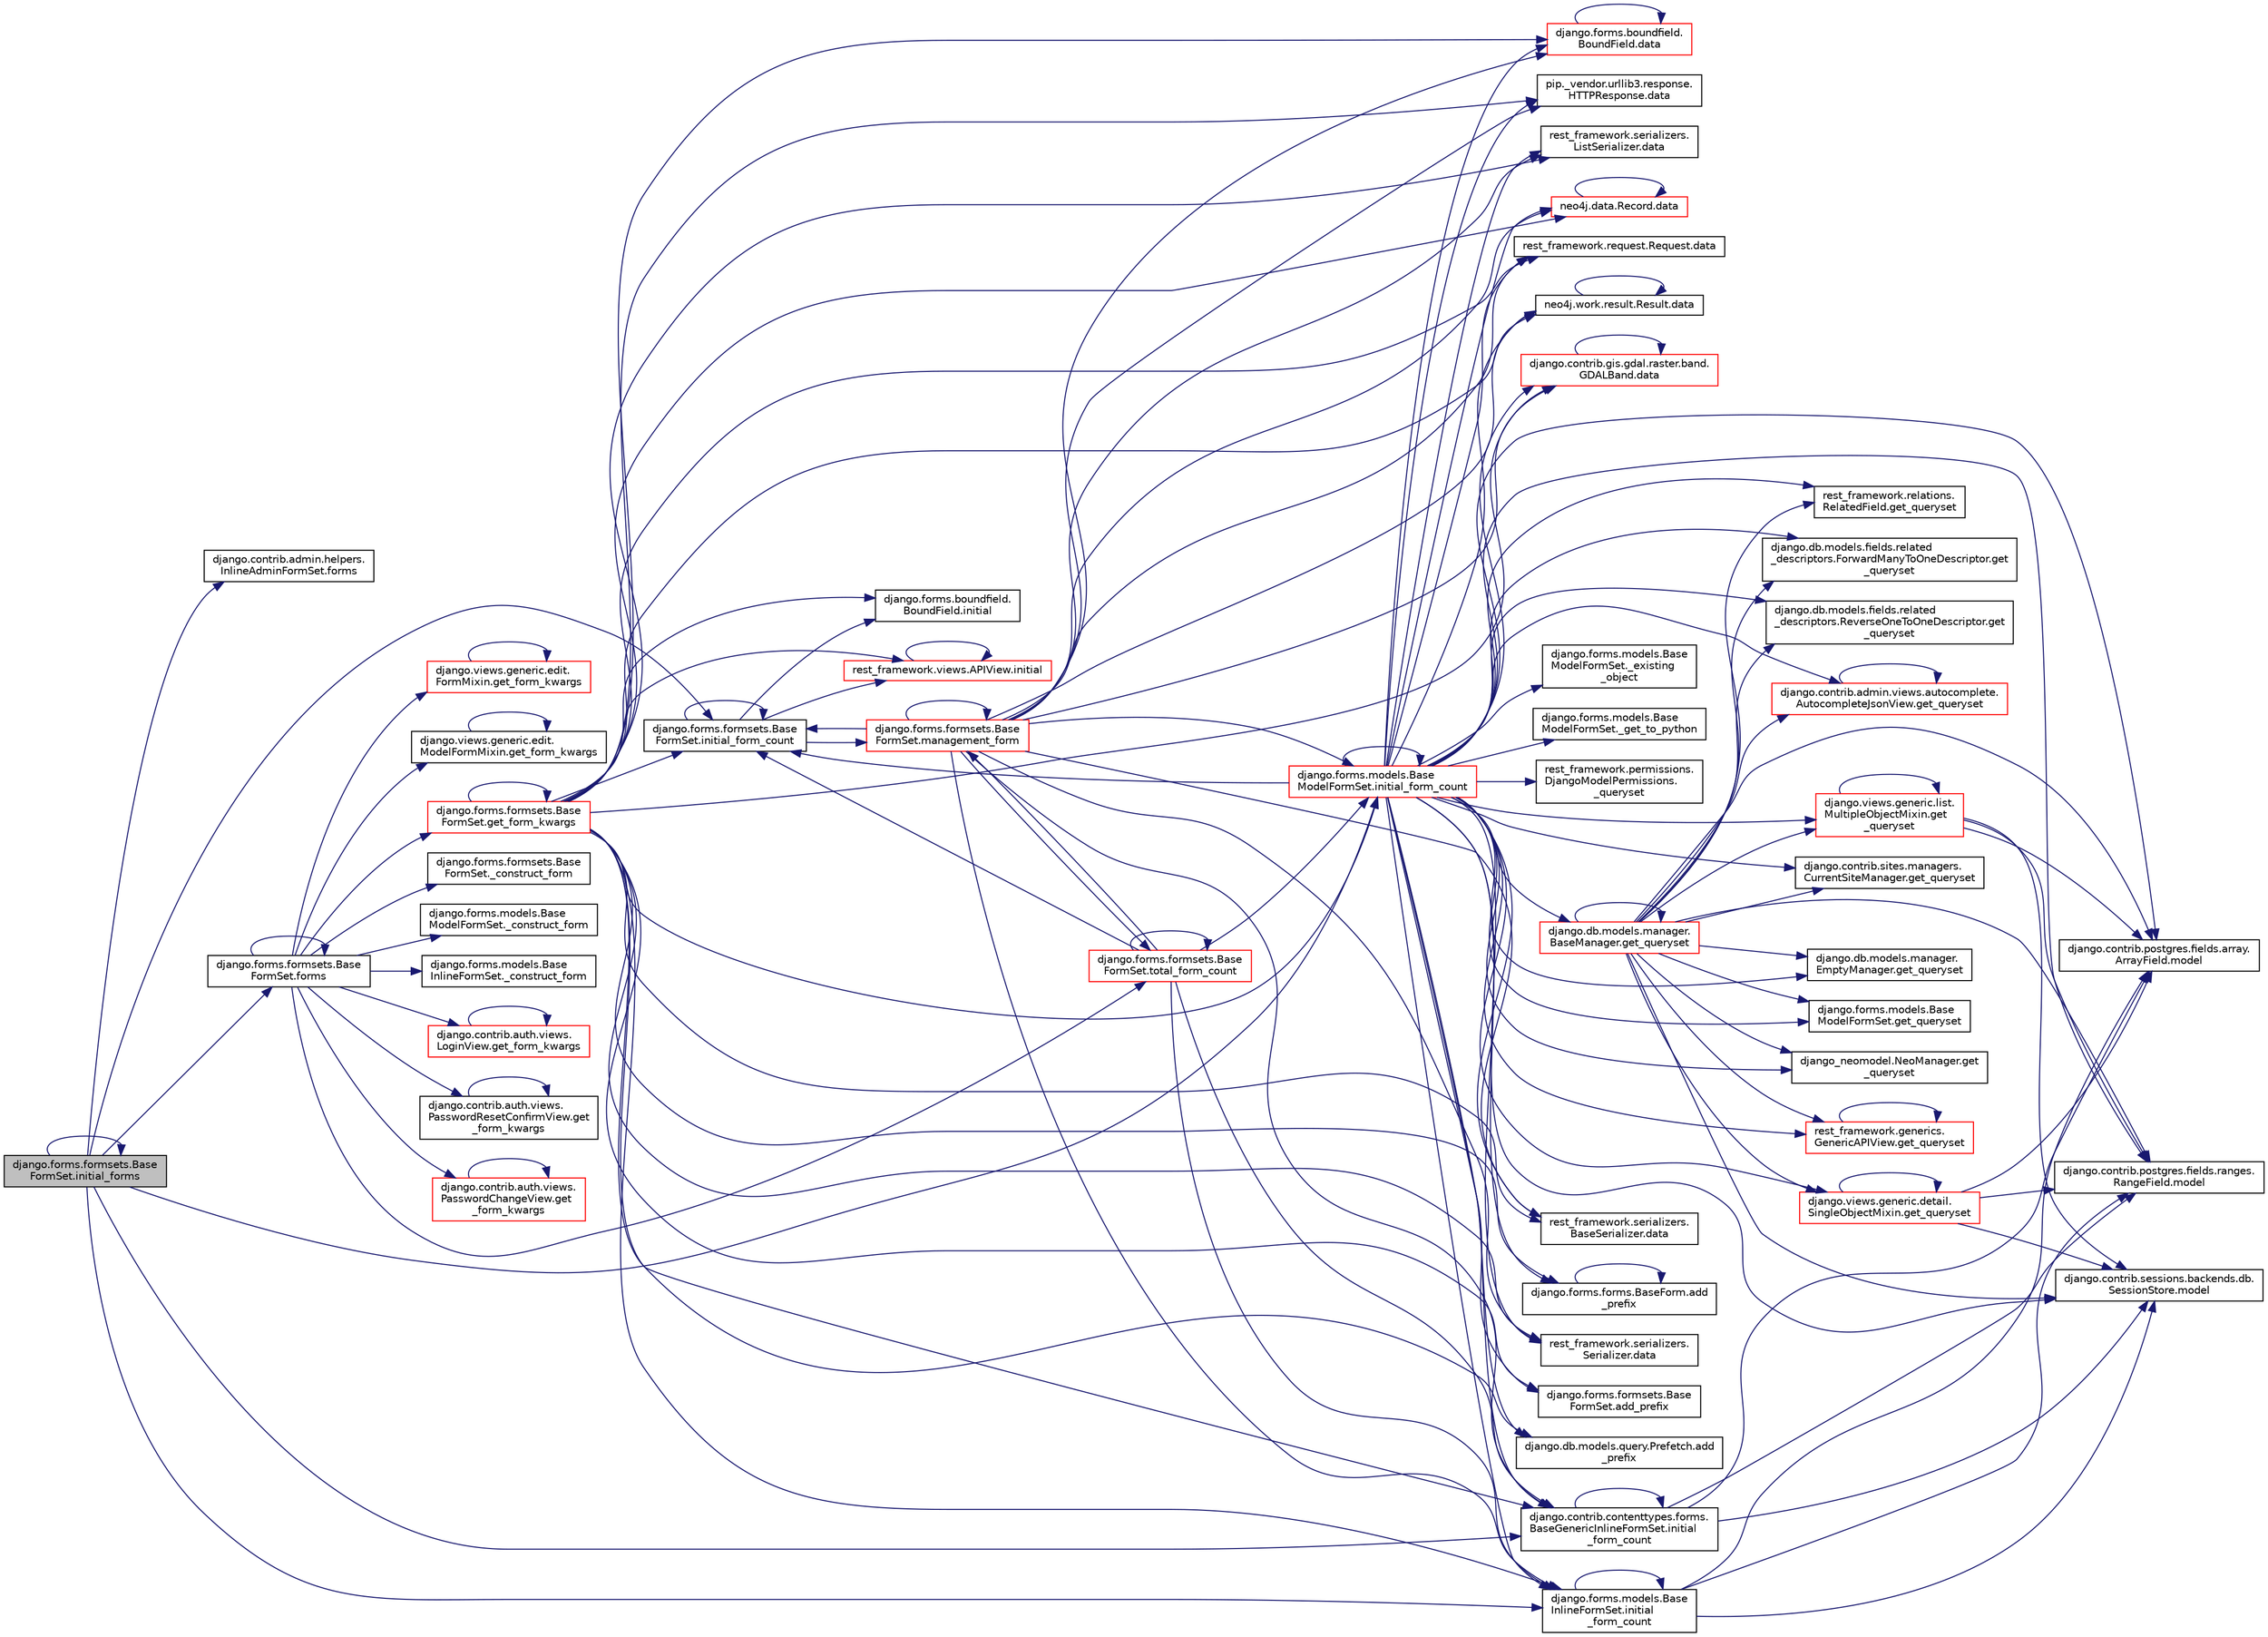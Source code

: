 digraph "django.forms.formsets.BaseFormSet.initial_forms"
{
 // LATEX_PDF_SIZE
  edge [fontname="Helvetica",fontsize="10",labelfontname="Helvetica",labelfontsize="10"];
  node [fontname="Helvetica",fontsize="10",shape=record];
  rankdir="LR";
  Node1 [label="django.forms.formsets.Base\lFormSet.initial_forms",height=0.2,width=0.4,color="black", fillcolor="grey75", style="filled", fontcolor="black",tooltip=" "];
  Node1 -> Node2 [color="midnightblue",fontsize="10",style="solid",fontname="Helvetica"];
  Node2 [label="django.contrib.admin.helpers.\lInlineAdminFormSet.forms",height=0.2,width=0.4,color="black", fillcolor="white", style="filled",URL="$db/d43/classdjango_1_1contrib_1_1admin_1_1helpers_1_1_inline_admin_form_set.html#a5f7dea78364630b55ad61ef019a34edc",tooltip=" "];
  Node1 -> Node3 [color="midnightblue",fontsize="10",style="solid",fontname="Helvetica"];
  Node3 [label="django.forms.formsets.Base\lFormSet.forms",height=0.2,width=0.4,color="black", fillcolor="white", style="filled",URL="$d5/d7f/classdjango_1_1forms_1_1formsets_1_1_base_form_set.html#a70cad149ce8de04397ad6b31f5f5497c",tooltip=" "];
  Node3 -> Node4 [color="midnightblue",fontsize="10",style="solid",fontname="Helvetica"];
  Node4 [label="django.forms.formsets.Base\lFormSet._construct_form",height=0.2,width=0.4,color="black", fillcolor="white", style="filled",URL="$d5/d7f/classdjango_1_1forms_1_1formsets_1_1_base_form_set.html#a77fbc0c9ae5a83ab728e709a4a313aa3",tooltip=" "];
  Node3 -> Node5 [color="midnightblue",fontsize="10",style="solid",fontname="Helvetica"];
  Node5 [label="django.forms.models.Base\lModelFormSet._construct_form",height=0.2,width=0.4,color="black", fillcolor="white", style="filled",URL="$d5/d31/classdjango_1_1forms_1_1models_1_1_base_model_form_set.html#a348b1ad9e9d4d35cd051b1eac28dab3f",tooltip=" "];
  Node3 -> Node6 [color="midnightblue",fontsize="10",style="solid",fontname="Helvetica"];
  Node6 [label="django.forms.models.Base\lInlineFormSet._construct_form",height=0.2,width=0.4,color="black", fillcolor="white", style="filled",URL="$d9/d21/classdjango_1_1forms_1_1models_1_1_base_inline_form_set.html#ae1b546b2614e92192a5f7777f8846c9d",tooltip=" "];
  Node3 -> Node3 [color="midnightblue",fontsize="10",style="solid",fontname="Helvetica"];
  Node3 -> Node7 [color="midnightblue",fontsize="10",style="solid",fontname="Helvetica"];
  Node7 [label="django.contrib.auth.views.\lLoginView.get_form_kwargs",height=0.2,width=0.4,color="red", fillcolor="white", style="filled",URL="$dd/d60/classdjango_1_1contrib_1_1auth_1_1views_1_1_login_view.html#acfe4d8339fbf103b4d0a3ab00ca515cb",tooltip=" "];
  Node7 -> Node7 [color="midnightblue",fontsize="10",style="solid",fontname="Helvetica"];
  Node3 -> Node755 [color="midnightblue",fontsize="10",style="solid",fontname="Helvetica"];
  Node755 [label="django.contrib.auth.views.\lPasswordResetConfirmView.get\l_form_kwargs",height=0.2,width=0.4,color="black", fillcolor="white", style="filled",URL="$da/d2d/classdjango_1_1contrib_1_1auth_1_1views_1_1_password_reset_confirm_view.html#a98c2c808d29b0e81720825d01c0d0de3",tooltip=" "];
  Node755 -> Node755 [color="midnightblue",fontsize="10",style="solid",fontname="Helvetica"];
  Node3 -> Node756 [color="midnightblue",fontsize="10",style="solid",fontname="Helvetica"];
  Node756 [label="django.contrib.auth.views.\lPasswordChangeView.get\l_form_kwargs",height=0.2,width=0.4,color="red", fillcolor="white", style="filled",URL="$d6/de8/classdjango_1_1contrib_1_1auth_1_1views_1_1_password_change_view.html#a819ee3cbfcf3ce40a8a1aa66bef97850",tooltip=" "];
  Node756 -> Node756 [color="midnightblue",fontsize="10",style="solid",fontname="Helvetica"];
  Node3 -> Node757 [color="midnightblue",fontsize="10",style="solid",fontname="Helvetica"];
  Node757 [label="django.views.generic.edit.\lFormMixin.get_form_kwargs",height=0.2,width=0.4,color="red", fillcolor="white", style="filled",URL="$df/d6a/classdjango_1_1views_1_1generic_1_1edit_1_1_form_mixin.html#a39553a35fb3f5f55c90d9f6355a57b78",tooltip=" "];
  Node757 -> Node757 [color="midnightblue",fontsize="10",style="solid",fontname="Helvetica"];
  Node3 -> Node785 [color="midnightblue",fontsize="10",style="solid",fontname="Helvetica"];
  Node785 [label="django.views.generic.edit.\lModelFormMixin.get_form_kwargs",height=0.2,width=0.4,color="black", fillcolor="white", style="filled",URL="$d9/de4/classdjango_1_1views_1_1generic_1_1edit_1_1_model_form_mixin.html#acb84732059397043dfe04440b12ac05b",tooltip=" "];
  Node785 -> Node785 [color="midnightblue",fontsize="10",style="solid",fontname="Helvetica"];
  Node3 -> Node786 [color="midnightblue",fontsize="10",style="solid",fontname="Helvetica"];
  Node786 [label="django.forms.formsets.Base\lFormSet.get_form_kwargs",height=0.2,width=0.4,color="red", fillcolor="white", style="filled",URL="$d5/d7f/classdjango_1_1forms_1_1formsets_1_1_base_form_set.html#a88de5b295c9504269cae259b3bcefc93",tooltip=" "];
  Node786 -> Node838 [color="midnightblue",fontsize="10",style="solid",fontname="Helvetica"];
  Node838 [label="django.forms.forms.BaseForm.add\l_prefix",height=0.2,width=0.4,color="black", fillcolor="white", style="filled",URL="$d8/d44/classdjango_1_1forms_1_1forms_1_1_base_form.html#a1675d80825ffda150c10bb5d395a7533",tooltip=" "];
  Node838 -> Node838 [color="midnightblue",fontsize="10",style="solid",fontname="Helvetica"];
  Node786 -> Node839 [color="midnightblue",fontsize="10",style="solid",fontname="Helvetica"];
  Node839 [label="django.forms.formsets.Base\lFormSet.add_prefix",height=0.2,width=0.4,color="black", fillcolor="white", style="filled",URL="$d5/d7f/classdjango_1_1forms_1_1formsets_1_1_base_form_set.html#ab7c9950ee4e47460bda858b3cac9032e",tooltip=" "];
  Node786 -> Node840 [color="midnightblue",fontsize="10",style="solid",fontname="Helvetica"];
  Node840 [label="django.db.models.query.Prefetch.add\l_prefix",height=0.2,width=0.4,color="black", fillcolor="white", style="filled",URL="$d0/dbb/classdjango_1_1db_1_1models_1_1query_1_1_prefetch.html#a941eb118060011d33399f408d2ef3dfa",tooltip=" "];
  Node786 -> Node827 [color="midnightblue",fontsize="10",style="solid",fontname="Helvetica"];
  Node827 [label="django.forms.boundfield.\lBoundField.data",height=0.2,width=0.4,color="red", fillcolor="white", style="filled",URL="$da/d92/classdjango_1_1forms_1_1boundfield_1_1_bound_field.html#ab171a7cf1b7f223c5a378a8a216c665d",tooltip=" "];
  Node827 -> Node827 [color="midnightblue",fontsize="10",style="solid",fontname="Helvetica"];
  Node786 -> Node830 [color="midnightblue",fontsize="10",style="solid",fontname="Helvetica"];
  Node830 [label="pip._vendor.urllib3.response.\lHTTPResponse.data",height=0.2,width=0.4,color="black", fillcolor="white", style="filled",URL="$dd/d5a/classpip_1_1__vendor_1_1urllib3_1_1response_1_1_h_t_t_p_response.html#a6e7ac6d6d58cacbce67ec13daeedeb7c",tooltip=" "];
  Node786 -> Node834 [color="midnightblue",fontsize="10",style="solid",fontname="Helvetica"];
  Node834 [label="rest_framework.serializers.\lListSerializer.data",height=0.2,width=0.4,color="black", fillcolor="white", style="filled",URL="$d9/dee/classrest__framework_1_1serializers_1_1_list_serializer.html#a98b5c9f9dc18b200355dfed8df68dd19",tooltip=" "];
  Node786 -> Node828 [color="midnightblue",fontsize="10",style="solid",fontname="Helvetica"];
  Node828 [label="neo4j.data.Record.data",height=0.2,width=0.4,color="red", fillcolor="white", style="filled",URL="$d8/da3/classneo4j_1_1data_1_1_record.html#a24123084c9f60275847a4509076677bf",tooltip=" "];
  Node828 -> Node828 [color="midnightblue",fontsize="10",style="solid",fontname="Helvetica"];
  Node786 -> Node831 [color="midnightblue",fontsize="10",style="solid",fontname="Helvetica"];
  Node831 [label="rest_framework.request.Request.data",height=0.2,width=0.4,color="black", fillcolor="white", style="filled",URL="$d9/d48/classrest__framework_1_1request_1_1_request.html#ae246e53ff4ce6ec7367efa833ac43eb7",tooltip=" "];
  Node786 -> Node829 [color="midnightblue",fontsize="10",style="solid",fontname="Helvetica"];
  Node829 [label="neo4j.work.result.Result.data",height=0.2,width=0.4,color="black", fillcolor="white", style="filled",URL="$d6/d93/classneo4j_1_1work_1_1result_1_1_result.html#a91a9d95693baed609c832d2306811873",tooltip=" "];
  Node829 -> Node829 [color="midnightblue",fontsize="10",style="solid",fontname="Helvetica"];
  Node786 -> Node815 [color="midnightblue",fontsize="10",style="solid",fontname="Helvetica"];
  Node815 [label="django.contrib.gis.gdal.raster.band.\lGDALBand.data",height=0.2,width=0.4,color="red", fillcolor="white", style="filled",URL="$d5/d4d/classdjango_1_1contrib_1_1gis_1_1gdal_1_1raster_1_1band_1_1_g_d_a_l_band.html#ab034c17962c340c65434561c57451461",tooltip=" "];
  Node815 -> Node815 [color="midnightblue",fontsize="10",style="solid",fontname="Helvetica"];
  Node786 -> Node832 [color="midnightblue",fontsize="10",style="solid",fontname="Helvetica"];
  Node832 [label="rest_framework.serializers.\lBaseSerializer.data",height=0.2,width=0.4,color="black", fillcolor="white", style="filled",URL="$d9/de7/classrest__framework_1_1serializers_1_1_base_serializer.html#ab8e2dde5ecf9c3cc38be55e4b92f7fae",tooltip=" "];
  Node786 -> Node833 [color="midnightblue",fontsize="10",style="solid",fontname="Helvetica"];
  Node833 [label="rest_framework.serializers.\lSerializer.data",height=0.2,width=0.4,color="black", fillcolor="white", style="filled",URL="$de/daf/classrest__framework_1_1serializers_1_1_serializer.html#a028ae12666279b96942ec52c9e0bfb70",tooltip=" "];
  Node786 -> Node786 [color="midnightblue",fontsize="10",style="solid",fontname="Helvetica"];
  Node786 -> Node759 [color="midnightblue",fontsize="10",style="solid",fontname="Helvetica"];
  Node759 [label="django.forms.boundfield.\lBoundField.initial",height=0.2,width=0.4,color="black", fillcolor="white", style="filled",URL="$da/d92/classdjango_1_1forms_1_1boundfield_1_1_bound_field.html#a9b4e04b5d7b926365bbda9f1fe3453f5",tooltip=" "];
  Node786 -> Node760 [color="midnightblue",fontsize="10",style="solid",fontname="Helvetica"];
  Node760 [label="rest_framework.views.APIView.initial",height=0.2,width=0.4,color="red", fillcolor="white", style="filled",URL="$d3/d7d/classrest__framework_1_1views_1_1_a_p_i_view.html#a170de3ffed1bcb6ad4859df45549eee8",tooltip=" "];
  Node760 -> Node760 [color="midnightblue",fontsize="10",style="solid",fontname="Helvetica"];
  Node786 -> Node811 [color="midnightblue",fontsize="10",style="solid",fontname="Helvetica"];
  Node811 [label="django.contrib.contenttypes.forms.\lBaseGenericInlineFormSet.initial\l_form_count",height=0.2,width=0.4,color="black", fillcolor="white", style="filled",URL="$d5/ded/classdjango_1_1contrib_1_1contenttypes_1_1forms_1_1_base_generic_inline_form_set.html#ac3f6ce4eb97005dc1f89a2a478e321ea",tooltip=" "];
  Node811 -> Node811 [color="midnightblue",fontsize="10",style="solid",fontname="Helvetica"];
  Node811 -> Node265 [color="midnightblue",fontsize="10",style="solid",fontname="Helvetica"];
  Node265 [label="django.contrib.postgres.fields.array.\lArrayField.model",height=0.2,width=0.4,color="black", fillcolor="white", style="filled",URL="$dc/ddf/classdjango_1_1contrib_1_1postgres_1_1fields_1_1array_1_1_array_field.html#a43ec884d709f829e50c6881dc369ce94",tooltip=" "];
  Node811 -> Node266 [color="midnightblue",fontsize="10",style="solid",fontname="Helvetica"];
  Node266 [label="django.contrib.postgres.fields.ranges.\lRangeField.model",height=0.2,width=0.4,color="black", fillcolor="white", style="filled",URL="$d5/d99/classdjango_1_1contrib_1_1postgres_1_1fields_1_1ranges_1_1_range_field.html#a5f5cfd6917f141914484d606279cf20a",tooltip=" "];
  Node811 -> Node267 [color="midnightblue",fontsize="10",style="solid",fontname="Helvetica"];
  Node267 [label="django.contrib.sessions.backends.db.\lSessionStore.model",height=0.2,width=0.4,color="black", fillcolor="white", style="filled",URL="$d2/d1a/classdjango_1_1contrib_1_1sessions_1_1backends_1_1db_1_1_session_store.html#a9b2f42869f296eab5fab4dd5867285df",tooltip=" "];
  Node786 -> Node812 [color="midnightblue",fontsize="10",style="solid",fontname="Helvetica"];
  Node812 [label="django.forms.formsets.Base\lFormSet.initial_form_count",height=0.2,width=0.4,color="black", fillcolor="white", style="filled",URL="$d5/d7f/classdjango_1_1forms_1_1formsets_1_1_base_form_set.html#a793420ef47cc932007c942f506a6be84",tooltip=" "];
  Node812 -> Node759 [color="midnightblue",fontsize="10",style="solid",fontname="Helvetica"];
  Node812 -> Node760 [color="midnightblue",fontsize="10",style="solid",fontname="Helvetica"];
  Node812 -> Node812 [color="midnightblue",fontsize="10",style="solid",fontname="Helvetica"];
  Node812 -> Node813 [color="midnightblue",fontsize="10",style="solid",fontname="Helvetica"];
  Node813 [label="django.forms.formsets.Base\lFormSet.management_form",height=0.2,width=0.4,color="red", fillcolor="white", style="filled",URL="$d5/d7f/classdjango_1_1forms_1_1formsets_1_1_base_form_set.html#abea17bdc7dd08b469d9e14688384330e",tooltip=" "];
  Node813 -> Node815 [color="midnightblue",fontsize="10",style="solid",fontname="Helvetica"];
  Node813 -> Node827 [color="midnightblue",fontsize="10",style="solid",fontname="Helvetica"];
  Node813 -> Node828 [color="midnightblue",fontsize="10",style="solid",fontname="Helvetica"];
  Node813 -> Node829 [color="midnightblue",fontsize="10",style="solid",fontname="Helvetica"];
  Node813 -> Node830 [color="midnightblue",fontsize="10",style="solid",fontname="Helvetica"];
  Node813 -> Node831 [color="midnightblue",fontsize="10",style="solid",fontname="Helvetica"];
  Node813 -> Node832 [color="midnightblue",fontsize="10",style="solid",fontname="Helvetica"];
  Node813 -> Node833 [color="midnightblue",fontsize="10",style="solid",fontname="Helvetica"];
  Node813 -> Node834 [color="midnightblue",fontsize="10",style="solid",fontname="Helvetica"];
  Node813 -> Node811 [color="midnightblue",fontsize="10",style="solid",fontname="Helvetica"];
  Node813 -> Node812 [color="midnightblue",fontsize="10",style="solid",fontname="Helvetica"];
  Node813 -> Node835 [color="midnightblue",fontsize="10",style="solid",fontname="Helvetica"];
  Node835 [label="django.forms.models.Base\lModelFormSet.initial_form_count",height=0.2,width=0.4,color="red", fillcolor="white", style="filled",URL="$d5/d31/classdjango_1_1forms_1_1models_1_1_base_model_form_set.html#a6a15e7dc230a83274059086c7297b540",tooltip=" "];
  Node835 -> Node836 [color="midnightblue",fontsize="10",style="solid",fontname="Helvetica"];
  Node836 [label="django.forms.models.Base\lModelFormSet._existing\l_object",height=0.2,width=0.4,color="black", fillcolor="white", style="filled",URL="$d5/d31/classdjango_1_1forms_1_1models_1_1_base_model_form_set.html#af66c53d15a3cfc99aad81688ccd9897e",tooltip=" "];
  Node835 -> Node837 [color="midnightblue",fontsize="10",style="solid",fontname="Helvetica"];
  Node837 [label="django.forms.models.Base\lModelFormSet._get_to_python",height=0.2,width=0.4,color="black", fillcolor="white", style="filled",URL="$d5/d31/classdjango_1_1forms_1_1models_1_1_base_model_form_set.html#a6b4bdc48ea07839be6ddec62965efb49",tooltip=" "];
  Node835 -> Node477 [color="midnightblue",fontsize="10",style="solid",fontname="Helvetica"];
  Node477 [label="rest_framework.permissions.\lDjangoModelPermissions.\l_queryset",height=0.2,width=0.4,color="black", fillcolor="white", style="filled",URL="$da/dc8/classrest__framework_1_1permissions_1_1_django_model_permissions.html#aee58e34660d01929a72e1c2d65b8a10a",tooltip=" "];
  Node835 -> Node838 [color="midnightblue",fontsize="10",style="solid",fontname="Helvetica"];
  Node835 -> Node839 [color="midnightblue",fontsize="10",style="solid",fontname="Helvetica"];
  Node835 -> Node840 [color="midnightblue",fontsize="10",style="solid",fontname="Helvetica"];
  Node835 -> Node827 [color="midnightblue",fontsize="10",style="solid",fontname="Helvetica"];
  Node835 -> Node815 [color="midnightblue",fontsize="10",style="solid",fontname="Helvetica"];
  Node835 -> Node828 [color="midnightblue",fontsize="10",style="solid",fontname="Helvetica"];
  Node835 -> Node834 [color="midnightblue",fontsize="10",style="solid",fontname="Helvetica"];
  Node835 -> Node829 [color="midnightblue",fontsize="10",style="solid",fontname="Helvetica"];
  Node835 -> Node830 [color="midnightblue",fontsize="10",style="solid",fontname="Helvetica"];
  Node835 -> Node831 [color="midnightblue",fontsize="10",style="solid",fontname="Helvetica"];
  Node835 -> Node832 [color="midnightblue",fontsize="10",style="solid",fontname="Helvetica"];
  Node835 -> Node833 [color="midnightblue",fontsize="10",style="solid",fontname="Helvetica"];
  Node835 -> Node716 [color="midnightblue",fontsize="10",style="solid",fontname="Helvetica"];
  Node716 [label="django.contrib.admin.views.autocomplete.\lAutocompleteJsonView.get_queryset",height=0.2,width=0.4,color="red", fillcolor="white", style="filled",URL="$d5/d24/classdjango_1_1contrib_1_1admin_1_1views_1_1autocomplete_1_1_autocomplete_json_view.html#aeba422d947101bce361f0fd32ff7d4d4",tooltip=" "];
  Node716 -> Node716 [color="midnightblue",fontsize="10",style="solid",fontname="Helvetica"];
  Node835 -> Node717 [color="midnightblue",fontsize="10",style="solid",fontname="Helvetica"];
  Node717 [label="django.contrib.sites.managers.\lCurrentSiteManager.get_queryset",height=0.2,width=0.4,color="black", fillcolor="white", style="filled",URL="$dd/d05/classdjango_1_1contrib_1_1sites_1_1managers_1_1_current_site_manager.html#a62f5f3f9f1b932f3bcd36601d46e7509",tooltip=" "];
  Node835 -> Node718 [color="midnightblue",fontsize="10",style="solid",fontname="Helvetica"];
  Node718 [label="django.db.models.manager.\lBaseManager.get_queryset",height=0.2,width=0.4,color="red", fillcolor="white", style="filled",URL="$d1/d1c/classdjango_1_1db_1_1models_1_1manager_1_1_base_manager.html#af0391e929a911c2647412e6e030c28e8",tooltip="PROXIES TO QUERYSET #."];
  Node718 -> Node716 [color="midnightblue",fontsize="10",style="solid",fontname="Helvetica"];
  Node718 -> Node717 [color="midnightblue",fontsize="10",style="solid",fontname="Helvetica"];
  Node718 -> Node718 [color="midnightblue",fontsize="10",style="solid",fontname="Helvetica"];
  Node718 -> Node719 [color="midnightblue",fontsize="10",style="solid",fontname="Helvetica"];
  Node719 [label="django.db.models.manager.\lEmptyManager.get_queryset",height=0.2,width=0.4,color="black", fillcolor="white", style="filled",URL="$d6/da8/classdjango_1_1db_1_1models_1_1manager_1_1_empty_manager.html#a0a5e7cb6efe5e4cb3b15779cf64d1537",tooltip=" "];
  Node718 -> Node720 [color="midnightblue",fontsize="10",style="solid",fontname="Helvetica"];
  Node720 [label="django.forms.models.Base\lModelFormSet.get_queryset",height=0.2,width=0.4,color="black", fillcolor="white", style="filled",URL="$d5/d31/classdjango_1_1forms_1_1models_1_1_base_model_form_set.html#a0ac048453b4a14ff61ebb6c072c29e7e",tooltip=" "];
  Node718 -> Node721 [color="midnightblue",fontsize="10",style="solid",fontname="Helvetica"];
  Node721 [label="django.views.generic.detail.\lSingleObjectMixin.get_queryset",height=0.2,width=0.4,color="red", fillcolor="white", style="filled",URL="$d2/d8d/classdjango_1_1views_1_1generic_1_1detail_1_1_single_object_mixin.html#a7471c8ca174db55504da01b1a06cc5ba",tooltip=" "];
  Node721 -> Node721 [color="midnightblue",fontsize="10",style="solid",fontname="Helvetica"];
  Node721 -> Node265 [color="midnightblue",fontsize="10",style="solid",fontname="Helvetica"];
  Node721 -> Node266 [color="midnightblue",fontsize="10",style="solid",fontname="Helvetica"];
  Node721 -> Node267 [color="midnightblue",fontsize="10",style="solid",fontname="Helvetica"];
  Node718 -> Node723 [color="midnightblue",fontsize="10",style="solid",fontname="Helvetica"];
  Node723 [label="django.views.generic.list.\lMultipleObjectMixin.get\l_queryset",height=0.2,width=0.4,color="red", fillcolor="white", style="filled",URL="$dc/db8/classdjango_1_1views_1_1generic_1_1list_1_1_multiple_object_mixin.html#ad98185a338be30a3a7327fbb7c3b4a1a",tooltip=" "];
  Node723 -> Node723 [color="midnightblue",fontsize="10",style="solid",fontname="Helvetica"];
  Node723 -> Node265 [color="midnightblue",fontsize="10",style="solid",fontname="Helvetica"];
  Node723 -> Node266 [color="midnightblue",fontsize="10",style="solid",fontname="Helvetica"];
  Node723 -> Node267 [color="midnightblue",fontsize="10",style="solid",fontname="Helvetica"];
  Node718 -> Node745 [color="midnightblue",fontsize="10",style="solid",fontname="Helvetica"];
  Node745 [label="django_neomodel.NeoManager.get\l_queryset",height=0.2,width=0.4,color="black", fillcolor="white", style="filled",URL="$da/d60/classdjango__neomodel_1_1_neo_manager.html#a7e3562da1326a56612c8d989803cf747",tooltip=" "];
  Node718 -> Node746 [color="midnightblue",fontsize="10",style="solid",fontname="Helvetica"];
  Node746 [label="rest_framework.generics.\lGenericAPIView.get_queryset",height=0.2,width=0.4,color="red", fillcolor="white", style="filled",URL="$d9/d8f/classrest__framework_1_1generics_1_1_generic_a_p_i_view.html#a944b66f9ec49a9d053f34f77f22074da",tooltip=" "];
  Node746 -> Node746 [color="midnightblue",fontsize="10",style="solid",fontname="Helvetica"];
  Node718 -> Node747 [color="midnightblue",fontsize="10",style="solid",fontname="Helvetica"];
  Node747 [label="rest_framework.relations.\lRelatedField.get_queryset",height=0.2,width=0.4,color="black", fillcolor="white", style="filled",URL="$d4/d5c/classrest__framework_1_1relations_1_1_related_field.html#ab7b694008ab6552b950b0b1322d5fad1",tooltip=" "];
  Node718 -> Node748 [color="midnightblue",fontsize="10",style="solid",fontname="Helvetica"];
  Node748 [label="django.db.models.fields.related\l_descriptors.ForwardManyToOneDescriptor.get\l_queryset",height=0.2,width=0.4,color="black", fillcolor="white", style="filled",URL="$d8/d45/classdjango_1_1db_1_1models_1_1fields_1_1related__descriptors_1_1_forward_many_to_one_descriptor.html#a36718f48e6763e2926e8397e318e1322",tooltip=" "];
  Node718 -> Node749 [color="midnightblue",fontsize="10",style="solid",fontname="Helvetica"];
  Node749 [label="django.db.models.fields.related\l_descriptors.ReverseOneToOneDescriptor.get\l_queryset",height=0.2,width=0.4,color="black", fillcolor="white", style="filled",URL="$da/d7c/classdjango_1_1db_1_1models_1_1fields_1_1related__descriptors_1_1_reverse_one_to_one_descriptor.html#afb05e6f36e1366af21cb7ee1fa654cd7",tooltip=" "];
  Node718 -> Node265 [color="midnightblue",fontsize="10",style="solid",fontname="Helvetica"];
  Node718 -> Node266 [color="midnightblue",fontsize="10",style="solid",fontname="Helvetica"];
  Node718 -> Node267 [color="midnightblue",fontsize="10",style="solid",fontname="Helvetica"];
  Node835 -> Node719 [color="midnightblue",fontsize="10",style="solid",fontname="Helvetica"];
  Node835 -> Node720 [color="midnightblue",fontsize="10",style="solid",fontname="Helvetica"];
  Node835 -> Node721 [color="midnightblue",fontsize="10",style="solid",fontname="Helvetica"];
  Node835 -> Node723 [color="midnightblue",fontsize="10",style="solid",fontname="Helvetica"];
  Node835 -> Node745 [color="midnightblue",fontsize="10",style="solid",fontname="Helvetica"];
  Node835 -> Node746 [color="midnightblue",fontsize="10",style="solid",fontname="Helvetica"];
  Node835 -> Node747 [color="midnightblue",fontsize="10",style="solid",fontname="Helvetica"];
  Node835 -> Node748 [color="midnightblue",fontsize="10",style="solid",fontname="Helvetica"];
  Node835 -> Node749 [color="midnightblue",fontsize="10",style="solid",fontname="Helvetica"];
  Node835 -> Node811 [color="midnightblue",fontsize="10",style="solid",fontname="Helvetica"];
  Node835 -> Node812 [color="midnightblue",fontsize="10",style="solid",fontname="Helvetica"];
  Node835 -> Node835 [color="midnightblue",fontsize="10",style="solid",fontname="Helvetica"];
  Node835 -> Node841 [color="midnightblue",fontsize="10",style="solid",fontname="Helvetica"];
  Node841 [label="django.forms.models.Base\lInlineFormSet.initial\l_form_count",height=0.2,width=0.4,color="black", fillcolor="white", style="filled",URL="$d9/d21/classdjango_1_1forms_1_1models_1_1_base_inline_form_set.html#ac394f645606f0c6dac5adcfe180e1725",tooltip=" "];
  Node841 -> Node841 [color="midnightblue",fontsize="10",style="solid",fontname="Helvetica"];
  Node841 -> Node265 [color="midnightblue",fontsize="10",style="solid",fontname="Helvetica"];
  Node841 -> Node266 [color="midnightblue",fontsize="10",style="solid",fontname="Helvetica"];
  Node841 -> Node267 [color="midnightblue",fontsize="10",style="solid",fontname="Helvetica"];
  Node835 -> Node265 [color="midnightblue",fontsize="10",style="solid",fontname="Helvetica"];
  Node835 -> Node266 [color="midnightblue",fontsize="10",style="solid",fontname="Helvetica"];
  Node835 -> Node267 [color="midnightblue",fontsize="10",style="solid",fontname="Helvetica"];
  Node813 -> Node841 [color="midnightblue",fontsize="10",style="solid",fontname="Helvetica"];
  Node813 -> Node813 [color="midnightblue",fontsize="10",style="solid",fontname="Helvetica"];
  Node813 -> Node842 [color="midnightblue",fontsize="10",style="solid",fontname="Helvetica"];
  Node842 [label="django.forms.formsets.Base\lFormSet.total_form_count",height=0.2,width=0.4,color="red", fillcolor="white", style="filled",URL="$d5/d7f/classdjango_1_1forms_1_1formsets_1_1_base_form_set.html#a37ab5fcd99e2f3bbd6c74342e08aeaed",tooltip=" "];
  Node842 -> Node811 [color="midnightblue",fontsize="10",style="solid",fontname="Helvetica"];
  Node842 -> Node812 [color="midnightblue",fontsize="10",style="solid",fontname="Helvetica"];
  Node842 -> Node835 [color="midnightblue",fontsize="10",style="solid",fontname="Helvetica"];
  Node842 -> Node841 [color="midnightblue",fontsize="10",style="solid",fontname="Helvetica"];
  Node842 -> Node813 [color="midnightblue",fontsize="10",style="solid",fontname="Helvetica"];
  Node842 -> Node842 [color="midnightblue",fontsize="10",style="solid",fontname="Helvetica"];
  Node786 -> Node835 [color="midnightblue",fontsize="10",style="solid",fontname="Helvetica"];
  Node786 -> Node841 [color="midnightblue",fontsize="10",style="solid",fontname="Helvetica"];
  Node3 -> Node842 [color="midnightblue",fontsize="10",style="solid",fontname="Helvetica"];
  Node1 -> Node811 [color="midnightblue",fontsize="10",style="solid",fontname="Helvetica"];
  Node1 -> Node812 [color="midnightblue",fontsize="10",style="solid",fontname="Helvetica"];
  Node1 -> Node835 [color="midnightblue",fontsize="10",style="solid",fontname="Helvetica"];
  Node1 -> Node841 [color="midnightblue",fontsize="10",style="solid",fontname="Helvetica"];
  Node1 -> Node1 [color="midnightblue",fontsize="10",style="solid",fontname="Helvetica"];
}
